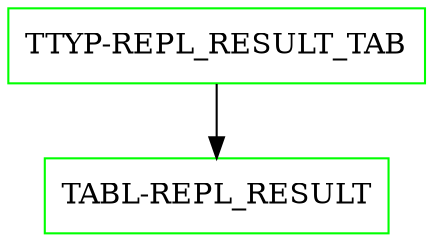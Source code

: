 digraph G {
  "TTYP-REPL_RESULT_TAB" [shape=box,color=green];
  "TABL-REPL_RESULT" [shape=box,color=green,URL="./TABL_REPL_RESULT.html"];
  "TTYP-REPL_RESULT_TAB" -> "TABL-REPL_RESULT";
}
